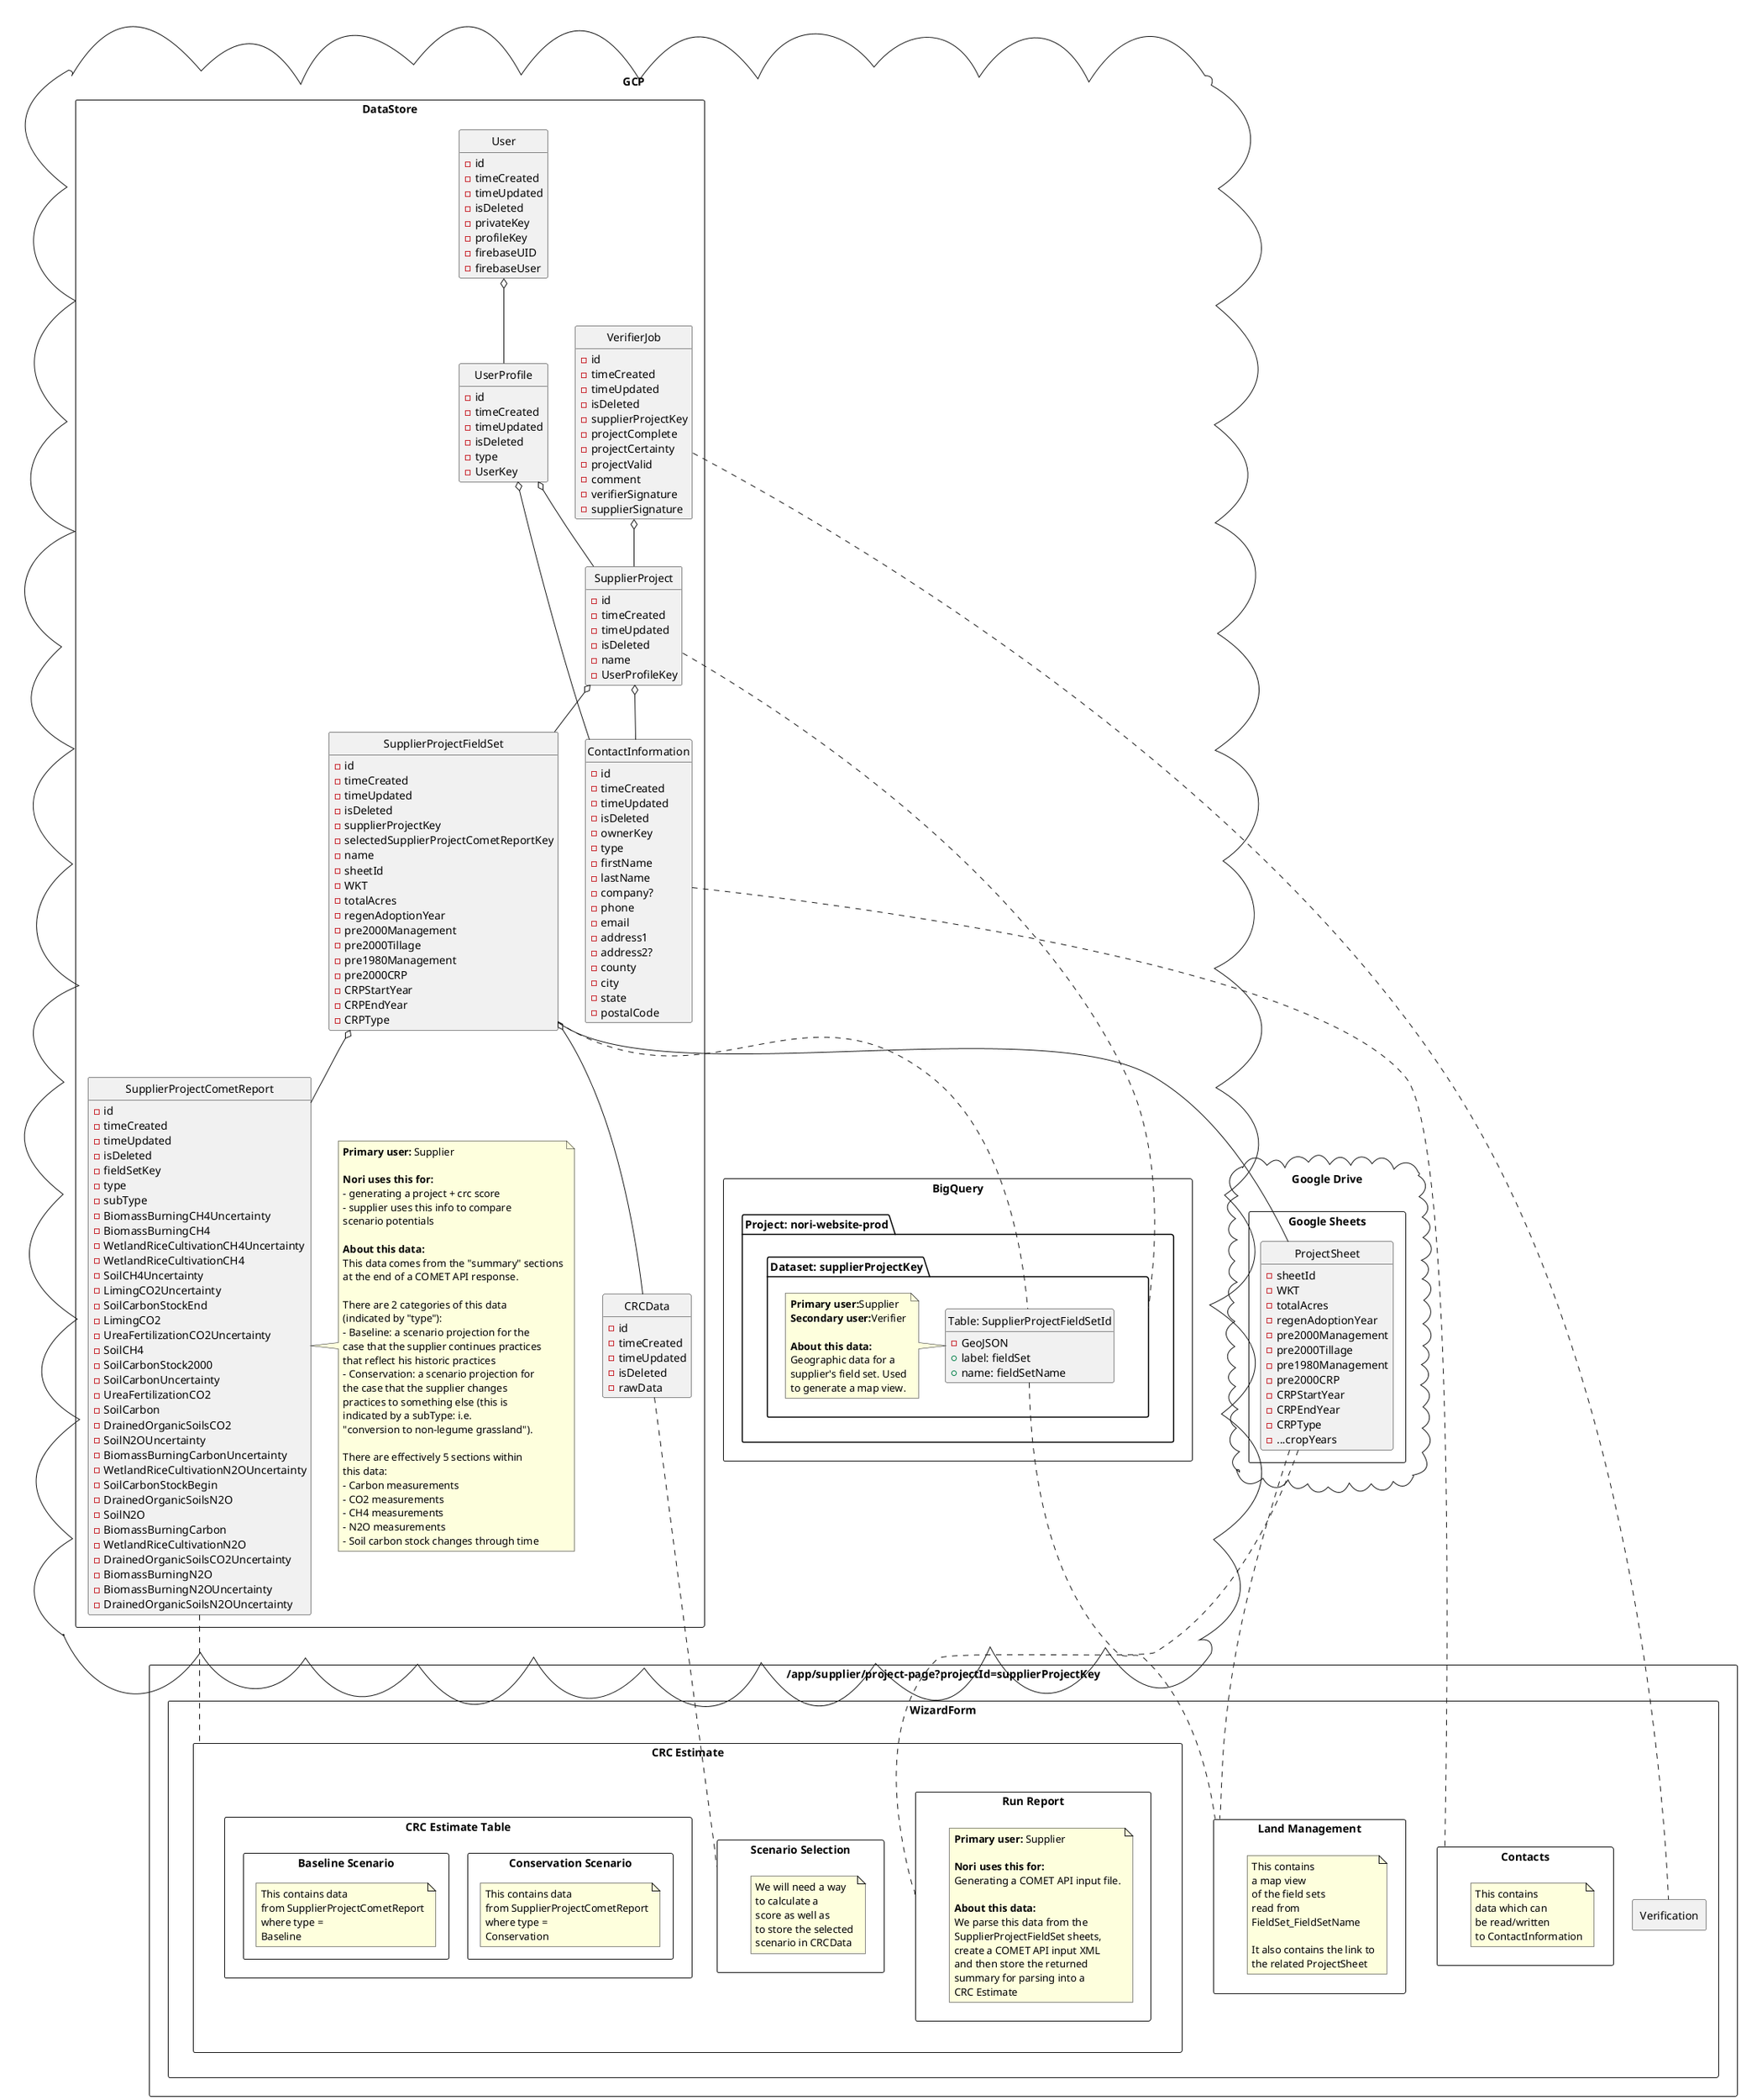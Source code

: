 @startuml

hide circle
hide methods

package "Google Drive\n" <<Cloud>> {
  package "Google Sheets" <<Rectangle>> {
    class "ProjectSheet" {
      -sheetId
      -WKT
      -totalAcres
      -regenAdoptionYear
      -pre2000Management
      -pre2000Tillage
      -pre1980Management
      -pre2000CRP
      -CRPStartYear
      -CRPEndYear
      -CRPType
      -...cropYears
    }
  }
}

package GCP <<Cloud>> {
  package BigQuery <<Rectangle>> {
    package "Project: nori-website-prod" <<Folder>> {
      package "Dataset: supplierProjectKey" <<Folder>> {
        class "Table: SupplierProjectFieldSetId" {
          -GeoJSON
          +label: fieldSet
          +name: fieldSetName
        }

        note left of "Table: SupplierProjectFieldSetId"
          <b>Primary user:</b>Supplier
          <b>Secondary user:</b>Verifier

          <b>About this data:</b>
          Geographic data for a
          supplier's field set. Used
          to generate a map view.
        end note
      }
    }
  }

  package DataStore <<Rectangle>> {
    class CRCData {
      -id
      -timeCreated
      -timeUpdated
      -isDeleted
      -rawData
    }

    class User {
      -id
      -timeCreated
      -timeUpdated
      -isDeleted
      -privateKey
      -profileKey
      -firebaseUID
      -firebaseUser
    }

    class UserProfile {
      -id
      -timeCreated
      -timeUpdated
      -isDeleted
      -type
      -UserKey
    }

    class SupplierProject {
      -id
      -timeCreated
      -timeUpdated
      -isDeleted
      -name
      -UserProfileKey
    }

    class SupplierProjectCometReport {
      -id
      -timeCreated
      -timeUpdated
      -isDeleted
      -fieldSetKey
      -type
      -subType
      -BiomassBurningCH4Uncertainty
      -BiomassBurningCH4
      -WetlandRiceCultivationCH4Uncertainty
      -WetlandRiceCultivationCH4
      -SoilCH4Uncertainty
      -LimingCO2Uncertainty
      -SoilCarbonStockEnd
      -LimingCO2
      -UreaFertilizationCO2Uncertainty
      -SoilCH4
      -SoilCarbonStock2000
      -SoilCarbonUncertainty
      -UreaFertilizationCO2
      -SoilCarbon
      -DrainedOrganicSoilsCO2
      -SoilN2OUncertainty
      -BiomassBurningCarbonUncertainty
      -WetlandRiceCultivationN2OUncertainty
      -SoilCarbonStockBegin
      -DrainedOrganicSoilsN2O
      -SoilN2O
      -BiomassBurningCarbon
      -WetlandRiceCultivationN2O
      -DrainedOrganicSoilsCO2Uncertainty
      -BiomassBurningN2O
      -BiomassBurningN2OUncertainty
      -DrainedOrganicSoilsN2OUncertainty
    }

    class SupplierProjectFieldSet {
      -id
      -timeCreated
      -timeUpdated
      -isDeleted
      -supplierProjectKey
      -selectedSupplierProjectCometReportKey
      -name
      -sheetId
      -WKT
      -totalAcres
      -regenAdoptionYear
      -pre2000Management
      -pre2000Tillage
      -pre1980Management
      -pre2000CRP
      -CRPStartYear
      -CRPEndYear
      -CRPType
    }

    class VerifierJob {
      -id
      -timeCreated
      -timeUpdated
      -isDeleted
      -supplierProjectKey
      -projectComplete
      -projectCertainty
      -projectValid
      -comment
      -verifierSignature
      -supplierSignature
    }

    note right of SupplierProjectCometReport
      <b>Primary user:</b> Supplier

      <b>Nori uses this for:</b>
      - generating a project + crc score
      - supplier uses this info to compare
      scenario potentials

      <b>About this data:</b>
      This data comes from the "summary" sections
      at the end of a COMET API response.

      There are 2 categories of this data
      (indicated by "type"):
      - Baseline: a scenario projection for the
      case that the supplier continues practices
      that reflect his historic practices
      - Conservation: a scenario projection for
      the case that the supplier changes
      practices to something else (this is
      indicated by a subType: i.e.
      "conversion to non-legume grassland").

      There are effectively 5 sections within
      this data:
      - Carbon measurements
      - CO2 measurements
      - CH4 measurements
      - N2O measurements
      - Soil carbon stock changes through time
    end note

    class ContactInformation {
      -id
      -timeCreated
      -timeUpdated
      -isDeleted
      -ownerKey
      -type
      -firstName
      -lastName
      -company?
      -phone
      -email
      -address1
      -address2?
      -county
      -city
      -state
      -postalCode
    }
  }
}


package "/app/supplier/project-page?projectId=supplierProjectKey" <<Rectangle>> {
  package WizardForm <<Rectangle>> {
    package Contacts <<Rectangle>> {
      note as ContactsNote
        This contains
        data which can
        be read/written
        to ContactInformation
      end note
    }

    package "Land Management" <<Rectangle>> {
      note as landManagementNote
        This contains
        a map view
        of the field sets
        read from
        FieldSet_FieldSetName

        It also contains the link to
        the related ProjectSheet
      end note
    }

    package "CRC Estimate" <<Rectangle>> {
      package "Scenario Selection" <<Rectangle>> {
        note as scenarioSelectionNote
          We will need a way
          to calculate a
          score as well as
          to store the selected
          scenario in CRCData
        end note
      }

      package "Run Report" <<Rectangle>> {
        note as RunReportNote
          <b>Primary user:</b> Supplier

          <b>Nori uses this for:</b>
          Generating a COMET API input file.

          <b>About this data:</b>
          We parse this data from the
          SupplierProjectFieldSet sheets,
          create a COMET API input XML
          and then store the returned
          summary for parsing into a
          CRC Estimate
        end note
      }

      package "CRC Estimate Table" <<Rectangle>> {
        package "Conservation Scenario" <<Rectangle>> {
          note as conservationScenarioNote
            This contains data
            from SupplierProjectCometReport
            where type =
            Conservation
          end note
        }

        package "Baseline Scenario" <<Rectangle>> {
          note as baselineScenarioNote
            This contains data
            from SupplierProjectCometReport
            where type =
            Baseline
          end note
        }
      }
    }

    package "Verification" <<Rectangle>> {

    }
  }
}


UserProfile o-- SupplierProject
UserProfile o-- ContactInformation

ContactInformation .. Contacts

User o-- UserProfile

SupplierProjectCometReport .. "CRC Estimate"

SupplierProject o-- ContactInformation
SupplierProject o-- SupplierProjectFieldSet
SupplierProject .. "Dataset: supplierProjectKey"

VerifierJob o-- SupplierProject
VerifierJob .. Verification

SupplierProjectFieldSet o-- SupplierProjectCometReport
SupplierProjectFieldSet o-- CRCData
SupplierProjectFieldSet -- ProjectSheet
SupplierProjectFieldSet .. "Table: SupplierProjectFieldSetId"

ProjectSheet .. "Land Management"
ProjectSheet .. "Run Report"

CRCData .. "Scenario Selection"

"Table: SupplierProjectFieldSetId" .. "Land Management"

@enduml
